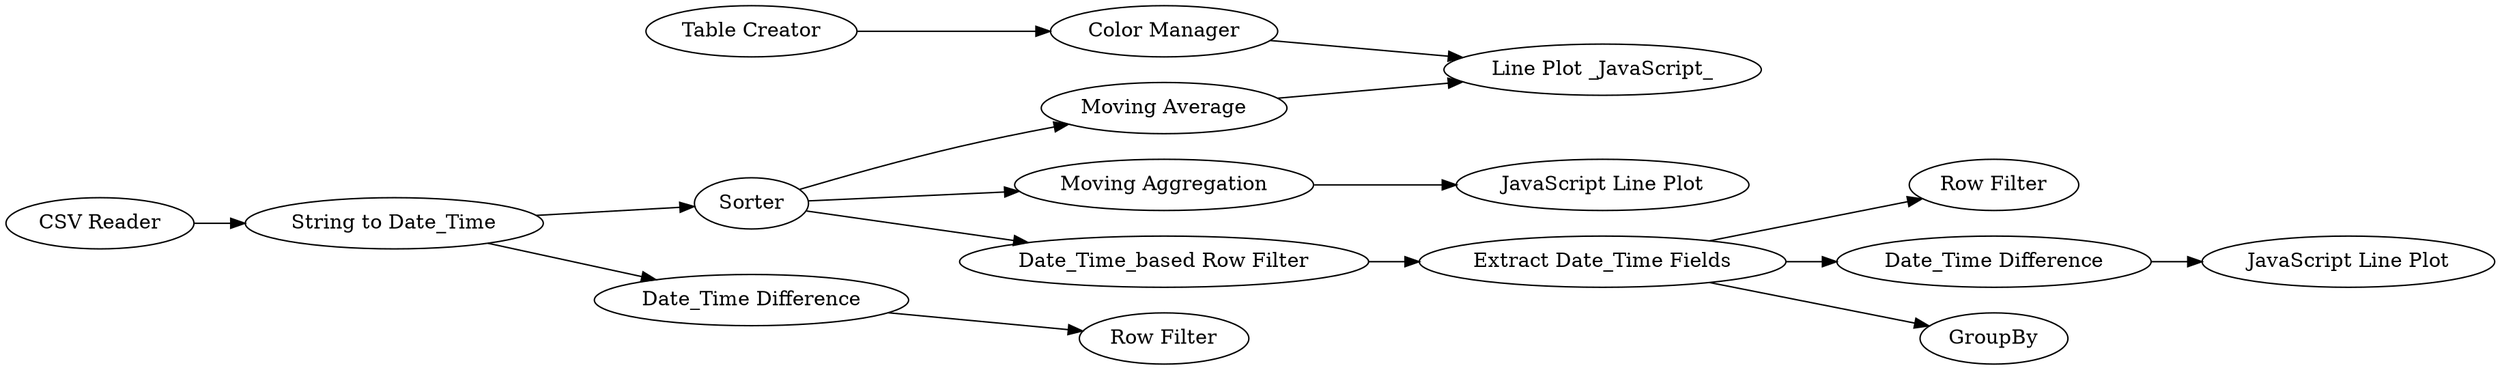 digraph {
	"-6455055149684877781_30" [label="Extract Date_Time Fields"]
	"-6455055149684877781_23" [label="Moving Aggregation"]
	"-6455055149684877781_49" [label="Line Plot _JavaScript_"]
	"-6455055149684877781_26" [label="JavaScript Line Plot"]
	"-6455055149684877781_51" [label=Sorter]
	"-6455055149684877781_33" [label="Date_Time Difference"]
	"-6455055149684877781_18" [label="Row Filter"]
	"-6455055149684877781_31" [label="Date_Time_based Row Filter"]
	"-6455055149684877781_35" [label="CSV Reader"]
	"-6455055149684877781_28" [label="JavaScript Line Plot"]
	"-6455055149684877781_29" [label="String to Date_Time"]
	"-6455055149684877781_11" [label="Row Filter"]
	"-6455055149684877781_54" [label="Color Manager"]
	"-6455055149684877781_34" [label="Date_Time Difference"]
	"-6455055149684877781_52" [label="Table Creator"]
	"-6455055149684877781_19" [label="Moving Average"]
	"-6455055149684877781_16" [label=GroupBy]
	"-6455055149684877781_31" -> "-6455055149684877781_30"
	"-6455055149684877781_51" -> "-6455055149684877781_19"
	"-6455055149684877781_29" -> "-6455055149684877781_33"
	"-6455055149684877781_54" -> "-6455055149684877781_49"
	"-6455055149684877781_30" -> "-6455055149684877781_16"
	"-6455055149684877781_30" -> "-6455055149684877781_34"
	"-6455055149684877781_34" -> "-6455055149684877781_26"
	"-6455055149684877781_19" -> "-6455055149684877781_49"
	"-6455055149684877781_30" -> "-6455055149684877781_11"
	"-6455055149684877781_33" -> "-6455055149684877781_18"
	"-6455055149684877781_52" -> "-6455055149684877781_54"
	"-6455055149684877781_51" -> "-6455055149684877781_23"
	"-6455055149684877781_29" -> "-6455055149684877781_51"
	"-6455055149684877781_35" -> "-6455055149684877781_29"
	"-6455055149684877781_51" -> "-6455055149684877781_31"
	"-6455055149684877781_23" -> "-6455055149684877781_28"
	rankdir=LR
}
